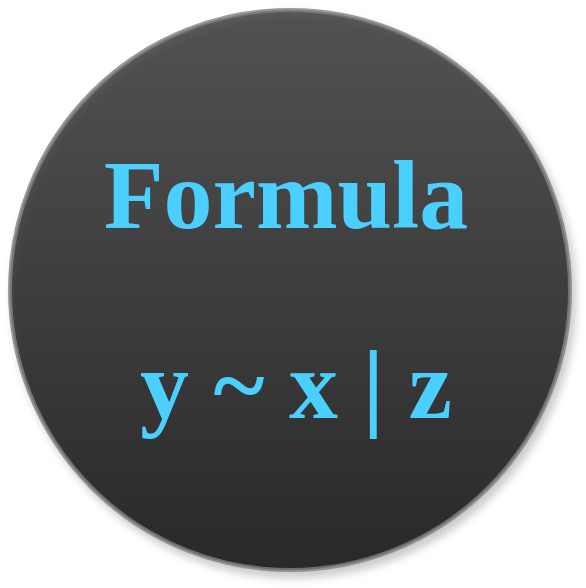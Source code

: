 <mxfile version="20.5.1" type="device"><diagram id="L3ejcUL5nDhG6-1k1uSm" name="Page-1"><mxGraphModel dx="3342" dy="1751" grid="1" gridSize="10" guides="1" tooltips="1" connect="1" arrows="1" fold="1" page="1" pageScale="1" pageWidth="850" pageHeight="1100" math="0" shadow="0"><root><mxCell id="0"/><mxCell id="1" parent="0"/><mxCell id="SHUR_vbkLzLAAotGssfM-1" value="" style="ellipse;whiteSpace=wrap;html=1;aspect=fixed;fillColor=#000000;strokeColor=#808080;gradientColor=#333333;gradientDirection=north;strokeWidth=2;labelBackgroundColor=default;labelBorderColor=none;fontColor=#333333;glass=1;shadow=1;fontStyle=1;opacity=80;" vertex="1" parent="1"><mxGeometry x="258" y="270" width="280" height="280" as="geometry"/></mxCell><mxCell id="SHUR_vbkLzLAAotGssfM-2" value="y ~ x | z" style="text;html=1;strokeColor=none;fillColor=none;align=center;verticalAlign=middle;whiteSpace=wrap;rounded=0;fontSize=49;fontFamily=cutive;fontSource=https%3A%2F%2Ffonts.googleapis.com%2Fcss%3Ffamily%3Dcutive;fontColor=#4ACFFF;fontStyle=1" vertex="1" parent="1"><mxGeometry x="266" y="443" width="270" height="30" as="geometry"/></mxCell><mxCell id="SHUR_vbkLzLAAotGssfM-3" value="Formula" style="text;html=1;strokeColor=none;fillColor=none;align=center;verticalAlign=middle;whiteSpace=wrap;rounded=0;shadow=1;glass=1;labelBackgroundColor=none;labelBorderColor=none;sketch=0;strokeWidth=3;fontFamily=ubuntu;fontSize=49;fontColor=#4ACFFF;fontSource=https%3A%2F%2Ffonts.googleapis.com%2Fcss%3Ffamily%3Dubuntu;fontStyle=1" vertex="1" parent="1"><mxGeometry x="311" y="328" width="170" height="70" as="geometry"/></mxCell></root></mxGraphModel></diagram></mxfile>